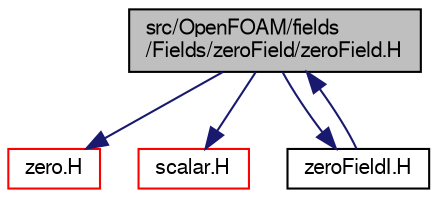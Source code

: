 digraph "src/OpenFOAM/fields/Fields/zeroField/zeroField.H"
{
  bgcolor="transparent";
  edge [fontname="FreeSans",fontsize="10",labelfontname="FreeSans",labelfontsize="10"];
  node [fontname="FreeSans",fontsize="10",shape=record];
  Node0 [label="src/OpenFOAM/fields\l/Fields/zeroField/zeroField.H",height=0.2,width=0.4,color="black", fillcolor="grey75", style="filled", fontcolor="black"];
  Node0 -> Node1 [color="midnightblue",fontsize="10",style="solid",fontname="FreeSans"];
  Node1 [label="zero.H",height=0.2,width=0.4,color="red",URL="$a12872.html"];
  Node0 -> Node3 [color="midnightblue",fontsize="10",style="solid",fontname="FreeSans"];
  Node3 [label="scalar.H",height=0.2,width=0.4,color="red",URL="$a12533.html"];
  Node0 -> Node26 [color="midnightblue",fontsize="10",style="solid",fontname="FreeSans"];
  Node26 [label="zeroFieldI.H",height=0.2,width=0.4,color="black",URL="$a09800.html"];
  Node26 -> Node0 [color="midnightblue",fontsize="10",style="solid",fontname="FreeSans"];
}

